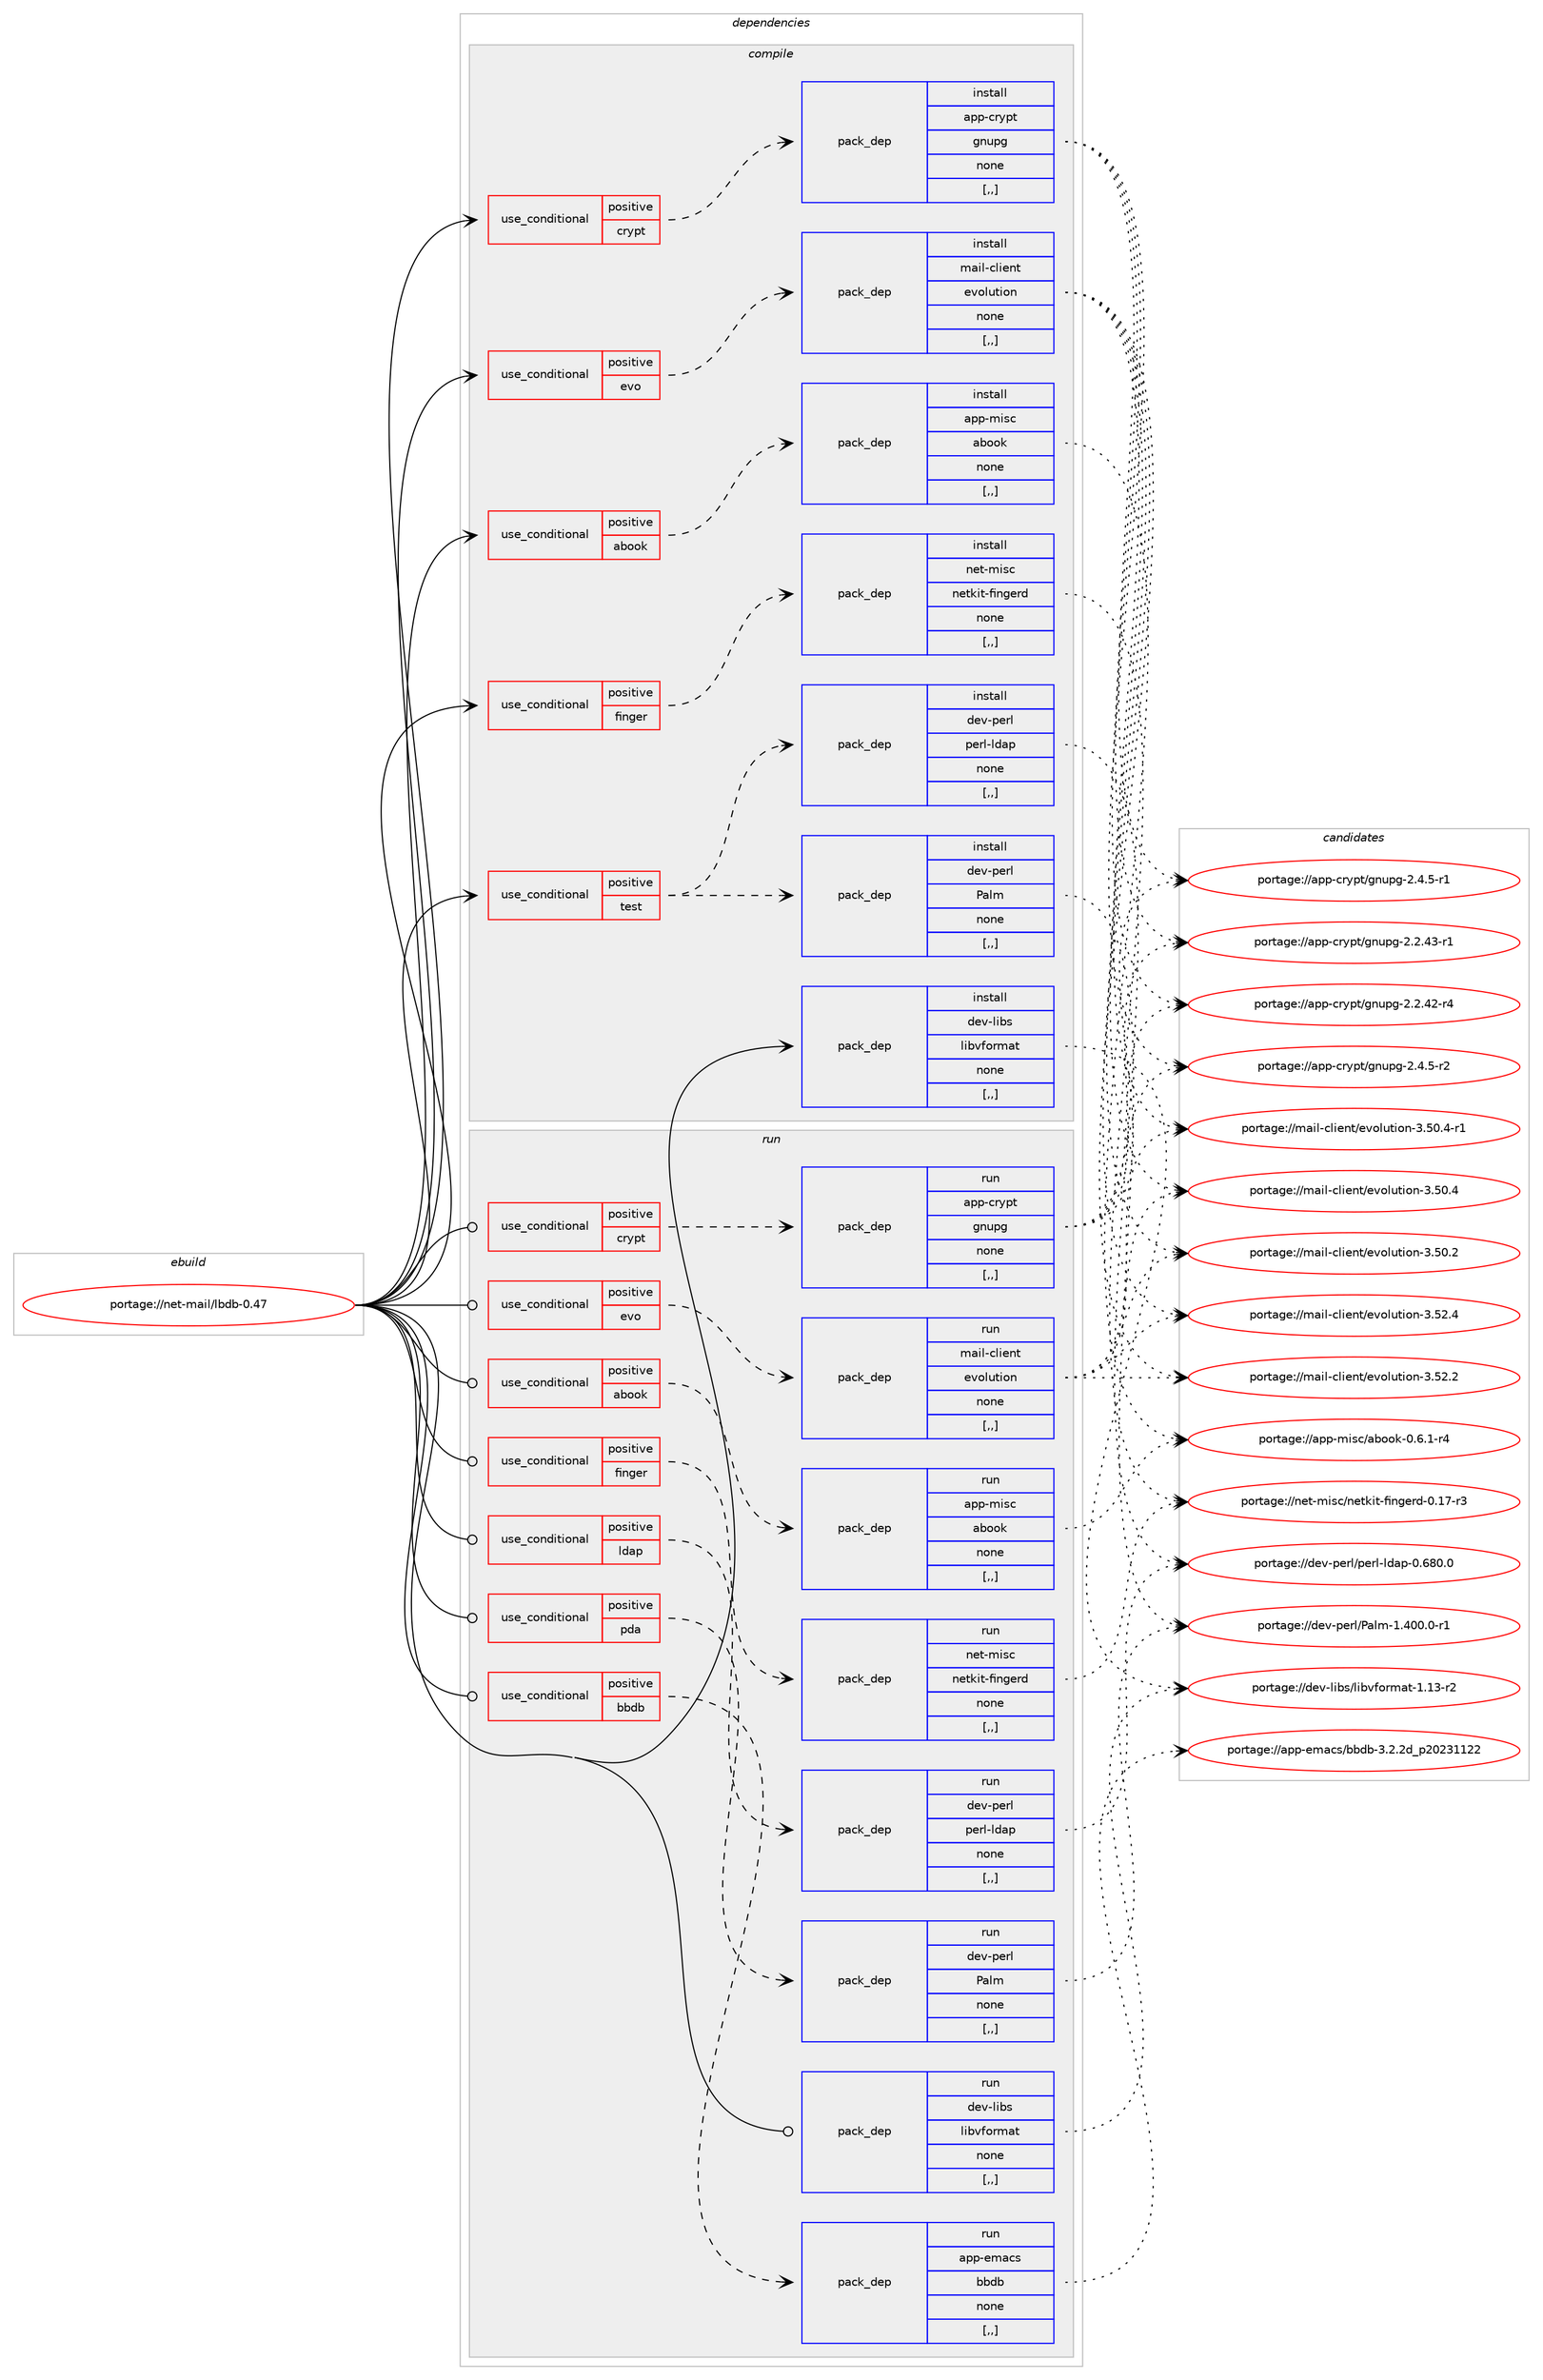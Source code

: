 digraph prolog {

# *************
# Graph options
# *************

newrank=true;
concentrate=true;
compound=true;
graph [rankdir=LR,fontname=Helvetica,fontsize=10,ranksep=1.5];#, ranksep=2.5, nodesep=0.2];
edge  [arrowhead=vee];
node  [fontname=Helvetica,fontsize=10];

# **********
# The ebuild
# **********

subgraph cluster_leftcol {
color=gray;
label=<<i>ebuild</i>>;
id [label="portage://net-mail/lbdb-0.47", color=red, width=4, href="../net-mail/lbdb-0.47.svg"];
}

# ****************
# The dependencies
# ****************

subgraph cluster_midcol {
color=gray;
label=<<i>dependencies</i>>;
subgraph cluster_compile {
fillcolor="#eeeeee";
style=filled;
label=<<i>compile</i>>;
subgraph cond229596 {
dependency876033 [label=<<TABLE BORDER="0" CELLBORDER="1" CELLSPACING="0" CELLPADDING="4"><TR><TD ROWSPAN="3" CELLPADDING="10">use_conditional</TD></TR><TR><TD>positive</TD></TR><TR><TD>abook</TD></TR></TABLE>>, shape=none, color=red];
subgraph pack640004 {
dependency876034 [label=<<TABLE BORDER="0" CELLBORDER="1" CELLSPACING="0" CELLPADDING="4" WIDTH="220"><TR><TD ROWSPAN="6" CELLPADDING="30">pack_dep</TD></TR><TR><TD WIDTH="110">install</TD></TR><TR><TD>app-misc</TD></TR><TR><TD>abook</TD></TR><TR><TD>none</TD></TR><TR><TD>[,,]</TD></TR></TABLE>>, shape=none, color=blue];
}
dependency876033:e -> dependency876034:w [weight=20,style="dashed",arrowhead="vee"];
}
id:e -> dependency876033:w [weight=20,style="solid",arrowhead="vee"];
subgraph cond229597 {
dependency876035 [label=<<TABLE BORDER="0" CELLBORDER="1" CELLSPACING="0" CELLPADDING="4"><TR><TD ROWSPAN="3" CELLPADDING="10">use_conditional</TD></TR><TR><TD>positive</TD></TR><TR><TD>crypt</TD></TR></TABLE>>, shape=none, color=red];
subgraph pack640005 {
dependency876036 [label=<<TABLE BORDER="0" CELLBORDER="1" CELLSPACING="0" CELLPADDING="4" WIDTH="220"><TR><TD ROWSPAN="6" CELLPADDING="30">pack_dep</TD></TR><TR><TD WIDTH="110">install</TD></TR><TR><TD>app-crypt</TD></TR><TR><TD>gnupg</TD></TR><TR><TD>none</TD></TR><TR><TD>[,,]</TD></TR></TABLE>>, shape=none, color=blue];
}
dependency876035:e -> dependency876036:w [weight=20,style="dashed",arrowhead="vee"];
}
id:e -> dependency876035:w [weight=20,style="solid",arrowhead="vee"];
subgraph cond229598 {
dependency876037 [label=<<TABLE BORDER="0" CELLBORDER="1" CELLSPACING="0" CELLPADDING="4"><TR><TD ROWSPAN="3" CELLPADDING="10">use_conditional</TD></TR><TR><TD>positive</TD></TR><TR><TD>evo</TD></TR></TABLE>>, shape=none, color=red];
subgraph pack640006 {
dependency876038 [label=<<TABLE BORDER="0" CELLBORDER="1" CELLSPACING="0" CELLPADDING="4" WIDTH="220"><TR><TD ROWSPAN="6" CELLPADDING="30">pack_dep</TD></TR><TR><TD WIDTH="110">install</TD></TR><TR><TD>mail-client</TD></TR><TR><TD>evolution</TD></TR><TR><TD>none</TD></TR><TR><TD>[,,]</TD></TR></TABLE>>, shape=none, color=blue];
}
dependency876037:e -> dependency876038:w [weight=20,style="dashed",arrowhead="vee"];
}
id:e -> dependency876037:w [weight=20,style="solid",arrowhead="vee"];
subgraph cond229599 {
dependency876039 [label=<<TABLE BORDER="0" CELLBORDER="1" CELLSPACING="0" CELLPADDING="4"><TR><TD ROWSPAN="3" CELLPADDING="10">use_conditional</TD></TR><TR><TD>positive</TD></TR><TR><TD>finger</TD></TR></TABLE>>, shape=none, color=red];
subgraph pack640007 {
dependency876040 [label=<<TABLE BORDER="0" CELLBORDER="1" CELLSPACING="0" CELLPADDING="4" WIDTH="220"><TR><TD ROWSPAN="6" CELLPADDING="30">pack_dep</TD></TR><TR><TD WIDTH="110">install</TD></TR><TR><TD>net-misc</TD></TR><TR><TD>netkit-fingerd</TD></TR><TR><TD>none</TD></TR><TR><TD>[,,]</TD></TR></TABLE>>, shape=none, color=blue];
}
dependency876039:e -> dependency876040:w [weight=20,style="dashed",arrowhead="vee"];
}
id:e -> dependency876039:w [weight=20,style="solid",arrowhead="vee"];
subgraph cond229600 {
dependency876041 [label=<<TABLE BORDER="0" CELLBORDER="1" CELLSPACING="0" CELLPADDING="4"><TR><TD ROWSPAN="3" CELLPADDING="10">use_conditional</TD></TR><TR><TD>positive</TD></TR><TR><TD>test</TD></TR></TABLE>>, shape=none, color=red];
subgraph pack640008 {
dependency876042 [label=<<TABLE BORDER="0" CELLBORDER="1" CELLSPACING="0" CELLPADDING="4" WIDTH="220"><TR><TD ROWSPAN="6" CELLPADDING="30">pack_dep</TD></TR><TR><TD WIDTH="110">install</TD></TR><TR><TD>dev-perl</TD></TR><TR><TD>Palm</TD></TR><TR><TD>none</TD></TR><TR><TD>[,,]</TD></TR></TABLE>>, shape=none, color=blue];
}
dependency876041:e -> dependency876042:w [weight=20,style="dashed",arrowhead="vee"];
subgraph pack640009 {
dependency876043 [label=<<TABLE BORDER="0" CELLBORDER="1" CELLSPACING="0" CELLPADDING="4" WIDTH="220"><TR><TD ROWSPAN="6" CELLPADDING="30">pack_dep</TD></TR><TR><TD WIDTH="110">install</TD></TR><TR><TD>dev-perl</TD></TR><TR><TD>perl-ldap</TD></TR><TR><TD>none</TD></TR><TR><TD>[,,]</TD></TR></TABLE>>, shape=none, color=blue];
}
dependency876041:e -> dependency876043:w [weight=20,style="dashed",arrowhead="vee"];
}
id:e -> dependency876041:w [weight=20,style="solid",arrowhead="vee"];
subgraph pack640010 {
dependency876044 [label=<<TABLE BORDER="0" CELLBORDER="1" CELLSPACING="0" CELLPADDING="4" WIDTH="220"><TR><TD ROWSPAN="6" CELLPADDING="30">pack_dep</TD></TR><TR><TD WIDTH="110">install</TD></TR><TR><TD>dev-libs</TD></TR><TR><TD>libvformat</TD></TR><TR><TD>none</TD></TR><TR><TD>[,,]</TD></TR></TABLE>>, shape=none, color=blue];
}
id:e -> dependency876044:w [weight=20,style="solid",arrowhead="vee"];
}
subgraph cluster_compileandrun {
fillcolor="#eeeeee";
style=filled;
label=<<i>compile and run</i>>;
}
subgraph cluster_run {
fillcolor="#eeeeee";
style=filled;
label=<<i>run</i>>;
subgraph cond229601 {
dependency876045 [label=<<TABLE BORDER="0" CELLBORDER="1" CELLSPACING="0" CELLPADDING="4"><TR><TD ROWSPAN="3" CELLPADDING="10">use_conditional</TD></TR><TR><TD>positive</TD></TR><TR><TD>abook</TD></TR></TABLE>>, shape=none, color=red];
subgraph pack640011 {
dependency876046 [label=<<TABLE BORDER="0" CELLBORDER="1" CELLSPACING="0" CELLPADDING="4" WIDTH="220"><TR><TD ROWSPAN="6" CELLPADDING="30">pack_dep</TD></TR><TR><TD WIDTH="110">run</TD></TR><TR><TD>app-misc</TD></TR><TR><TD>abook</TD></TR><TR><TD>none</TD></TR><TR><TD>[,,]</TD></TR></TABLE>>, shape=none, color=blue];
}
dependency876045:e -> dependency876046:w [weight=20,style="dashed",arrowhead="vee"];
}
id:e -> dependency876045:w [weight=20,style="solid",arrowhead="odot"];
subgraph cond229602 {
dependency876047 [label=<<TABLE BORDER="0" CELLBORDER="1" CELLSPACING="0" CELLPADDING="4"><TR><TD ROWSPAN="3" CELLPADDING="10">use_conditional</TD></TR><TR><TD>positive</TD></TR><TR><TD>bbdb</TD></TR></TABLE>>, shape=none, color=red];
subgraph pack640012 {
dependency876048 [label=<<TABLE BORDER="0" CELLBORDER="1" CELLSPACING="0" CELLPADDING="4" WIDTH="220"><TR><TD ROWSPAN="6" CELLPADDING="30">pack_dep</TD></TR><TR><TD WIDTH="110">run</TD></TR><TR><TD>app-emacs</TD></TR><TR><TD>bbdb</TD></TR><TR><TD>none</TD></TR><TR><TD>[,,]</TD></TR></TABLE>>, shape=none, color=blue];
}
dependency876047:e -> dependency876048:w [weight=20,style="dashed",arrowhead="vee"];
}
id:e -> dependency876047:w [weight=20,style="solid",arrowhead="odot"];
subgraph cond229603 {
dependency876049 [label=<<TABLE BORDER="0" CELLBORDER="1" CELLSPACING="0" CELLPADDING="4"><TR><TD ROWSPAN="3" CELLPADDING="10">use_conditional</TD></TR><TR><TD>positive</TD></TR><TR><TD>crypt</TD></TR></TABLE>>, shape=none, color=red];
subgraph pack640013 {
dependency876050 [label=<<TABLE BORDER="0" CELLBORDER="1" CELLSPACING="0" CELLPADDING="4" WIDTH="220"><TR><TD ROWSPAN="6" CELLPADDING="30">pack_dep</TD></TR><TR><TD WIDTH="110">run</TD></TR><TR><TD>app-crypt</TD></TR><TR><TD>gnupg</TD></TR><TR><TD>none</TD></TR><TR><TD>[,,]</TD></TR></TABLE>>, shape=none, color=blue];
}
dependency876049:e -> dependency876050:w [weight=20,style="dashed",arrowhead="vee"];
}
id:e -> dependency876049:w [weight=20,style="solid",arrowhead="odot"];
subgraph cond229604 {
dependency876051 [label=<<TABLE BORDER="0" CELLBORDER="1" CELLSPACING="0" CELLPADDING="4"><TR><TD ROWSPAN="3" CELLPADDING="10">use_conditional</TD></TR><TR><TD>positive</TD></TR><TR><TD>evo</TD></TR></TABLE>>, shape=none, color=red];
subgraph pack640014 {
dependency876052 [label=<<TABLE BORDER="0" CELLBORDER="1" CELLSPACING="0" CELLPADDING="4" WIDTH="220"><TR><TD ROWSPAN="6" CELLPADDING="30">pack_dep</TD></TR><TR><TD WIDTH="110">run</TD></TR><TR><TD>mail-client</TD></TR><TR><TD>evolution</TD></TR><TR><TD>none</TD></TR><TR><TD>[,,]</TD></TR></TABLE>>, shape=none, color=blue];
}
dependency876051:e -> dependency876052:w [weight=20,style="dashed",arrowhead="vee"];
}
id:e -> dependency876051:w [weight=20,style="solid",arrowhead="odot"];
subgraph cond229605 {
dependency876053 [label=<<TABLE BORDER="0" CELLBORDER="1" CELLSPACING="0" CELLPADDING="4"><TR><TD ROWSPAN="3" CELLPADDING="10">use_conditional</TD></TR><TR><TD>positive</TD></TR><TR><TD>finger</TD></TR></TABLE>>, shape=none, color=red];
subgraph pack640015 {
dependency876054 [label=<<TABLE BORDER="0" CELLBORDER="1" CELLSPACING="0" CELLPADDING="4" WIDTH="220"><TR><TD ROWSPAN="6" CELLPADDING="30">pack_dep</TD></TR><TR><TD WIDTH="110">run</TD></TR><TR><TD>net-misc</TD></TR><TR><TD>netkit-fingerd</TD></TR><TR><TD>none</TD></TR><TR><TD>[,,]</TD></TR></TABLE>>, shape=none, color=blue];
}
dependency876053:e -> dependency876054:w [weight=20,style="dashed",arrowhead="vee"];
}
id:e -> dependency876053:w [weight=20,style="solid",arrowhead="odot"];
subgraph cond229606 {
dependency876055 [label=<<TABLE BORDER="0" CELLBORDER="1" CELLSPACING="0" CELLPADDING="4"><TR><TD ROWSPAN="3" CELLPADDING="10">use_conditional</TD></TR><TR><TD>positive</TD></TR><TR><TD>ldap</TD></TR></TABLE>>, shape=none, color=red];
subgraph pack640016 {
dependency876056 [label=<<TABLE BORDER="0" CELLBORDER="1" CELLSPACING="0" CELLPADDING="4" WIDTH="220"><TR><TD ROWSPAN="6" CELLPADDING="30">pack_dep</TD></TR><TR><TD WIDTH="110">run</TD></TR><TR><TD>dev-perl</TD></TR><TR><TD>perl-ldap</TD></TR><TR><TD>none</TD></TR><TR><TD>[,,]</TD></TR></TABLE>>, shape=none, color=blue];
}
dependency876055:e -> dependency876056:w [weight=20,style="dashed",arrowhead="vee"];
}
id:e -> dependency876055:w [weight=20,style="solid",arrowhead="odot"];
subgraph cond229607 {
dependency876057 [label=<<TABLE BORDER="0" CELLBORDER="1" CELLSPACING="0" CELLPADDING="4"><TR><TD ROWSPAN="3" CELLPADDING="10">use_conditional</TD></TR><TR><TD>positive</TD></TR><TR><TD>pda</TD></TR></TABLE>>, shape=none, color=red];
subgraph pack640017 {
dependency876058 [label=<<TABLE BORDER="0" CELLBORDER="1" CELLSPACING="0" CELLPADDING="4" WIDTH="220"><TR><TD ROWSPAN="6" CELLPADDING="30">pack_dep</TD></TR><TR><TD WIDTH="110">run</TD></TR><TR><TD>dev-perl</TD></TR><TR><TD>Palm</TD></TR><TR><TD>none</TD></TR><TR><TD>[,,]</TD></TR></TABLE>>, shape=none, color=blue];
}
dependency876057:e -> dependency876058:w [weight=20,style="dashed",arrowhead="vee"];
}
id:e -> dependency876057:w [weight=20,style="solid",arrowhead="odot"];
subgraph pack640018 {
dependency876059 [label=<<TABLE BORDER="0" CELLBORDER="1" CELLSPACING="0" CELLPADDING="4" WIDTH="220"><TR><TD ROWSPAN="6" CELLPADDING="30">pack_dep</TD></TR><TR><TD WIDTH="110">run</TD></TR><TR><TD>dev-libs</TD></TR><TR><TD>libvformat</TD></TR><TR><TD>none</TD></TR><TR><TD>[,,]</TD></TR></TABLE>>, shape=none, color=blue];
}
id:e -> dependency876059:w [weight=20,style="solid",arrowhead="odot"];
}
}

# **************
# The candidates
# **************

subgraph cluster_choices {
rank=same;
color=gray;
label=<<i>candidates</i>>;

subgraph choice640004 {
color=black;
nodesep=1;
choice9711211245109105115994797981111111074548465446494511452 [label="portage://app-misc/abook-0.6.1-r4", color=red, width=4,href="../app-misc/abook-0.6.1-r4.svg"];
dependency876034:e -> choice9711211245109105115994797981111111074548465446494511452:w [style=dotted,weight="100"];
}
subgraph choice640005 {
color=black;
nodesep=1;
choice971121124599114121112116471031101171121034550465246534511450 [label="portage://app-crypt/gnupg-2.4.5-r2", color=red, width=4,href="../app-crypt/gnupg-2.4.5-r2.svg"];
choice971121124599114121112116471031101171121034550465246534511449 [label="portage://app-crypt/gnupg-2.4.5-r1", color=red, width=4,href="../app-crypt/gnupg-2.4.5-r1.svg"];
choice97112112459911412111211647103110117112103455046504652514511449 [label="portage://app-crypt/gnupg-2.2.43-r1", color=red, width=4,href="../app-crypt/gnupg-2.2.43-r1.svg"];
choice97112112459911412111211647103110117112103455046504652504511452 [label="portage://app-crypt/gnupg-2.2.42-r4", color=red, width=4,href="../app-crypt/gnupg-2.2.42-r4.svg"];
dependency876036:e -> choice971121124599114121112116471031101171121034550465246534511450:w [style=dotted,weight="100"];
dependency876036:e -> choice971121124599114121112116471031101171121034550465246534511449:w [style=dotted,weight="100"];
dependency876036:e -> choice97112112459911412111211647103110117112103455046504652514511449:w [style=dotted,weight="100"];
dependency876036:e -> choice97112112459911412111211647103110117112103455046504652504511452:w [style=dotted,weight="100"];
}
subgraph choice640006 {
color=black;
nodesep=1;
choice1099710510845991081051011101164710111811110811711610511111045514653504652 [label="portage://mail-client/evolution-3.52.4", color=red, width=4,href="../mail-client/evolution-3.52.4.svg"];
choice1099710510845991081051011101164710111811110811711610511111045514653504650 [label="portage://mail-client/evolution-3.52.2", color=red, width=4,href="../mail-client/evolution-3.52.2.svg"];
choice10997105108459910810510111011647101118111108117116105111110455146534846524511449 [label="portage://mail-client/evolution-3.50.4-r1", color=red, width=4,href="../mail-client/evolution-3.50.4-r1.svg"];
choice1099710510845991081051011101164710111811110811711610511111045514653484652 [label="portage://mail-client/evolution-3.50.4", color=red, width=4,href="../mail-client/evolution-3.50.4.svg"];
choice1099710510845991081051011101164710111811110811711610511111045514653484650 [label="portage://mail-client/evolution-3.50.2", color=red, width=4,href="../mail-client/evolution-3.50.2.svg"];
dependency876038:e -> choice1099710510845991081051011101164710111811110811711610511111045514653504652:w [style=dotted,weight="100"];
dependency876038:e -> choice1099710510845991081051011101164710111811110811711610511111045514653504650:w [style=dotted,weight="100"];
dependency876038:e -> choice10997105108459910810510111011647101118111108117116105111110455146534846524511449:w [style=dotted,weight="100"];
dependency876038:e -> choice1099710510845991081051011101164710111811110811711610511111045514653484652:w [style=dotted,weight="100"];
dependency876038:e -> choice1099710510845991081051011101164710111811110811711610511111045514653484650:w [style=dotted,weight="100"];
}
subgraph choice640007 {
color=black;
nodesep=1;
choice1101011164510910511599471101011161071051164510210511010310111410045484649554511451 [label="portage://net-misc/netkit-fingerd-0.17-r3", color=red, width=4,href="../net-misc/netkit-fingerd-0.17-r3.svg"];
dependency876040:e -> choice1101011164510910511599471101011161071051164510210511010310111410045484649554511451:w [style=dotted,weight="100"];
}
subgraph choice640008 {
color=black;
nodesep=1;
choice1001011184511210111410847809710810945494652484846484511449 [label="portage://dev-perl/Palm-1.400.0-r1", color=red, width=4,href="../dev-perl/Palm-1.400.0-r1.svg"];
dependency876042:e -> choice1001011184511210111410847809710810945494652484846484511449:w [style=dotted,weight="100"];
}
subgraph choice640009 {
color=black;
nodesep=1;
choice100101118451121011141084711210111410845108100971124548465456484648 [label="portage://dev-perl/perl-ldap-0.680.0", color=red, width=4,href="../dev-perl/perl-ldap-0.680.0.svg"];
dependency876043:e -> choice100101118451121011141084711210111410845108100971124548465456484648:w [style=dotted,weight="100"];
}
subgraph choice640010 {
color=black;
nodesep=1;
choice100101118451081059811547108105981181021111141099711645494649514511450 [label="portage://dev-libs/libvformat-1.13-r2", color=red, width=4,href="../dev-libs/libvformat-1.13-r2.svg"];
dependency876044:e -> choice100101118451081059811547108105981181021111141099711645494649514511450:w [style=dotted,weight="100"];
}
subgraph choice640011 {
color=black;
nodesep=1;
choice9711211245109105115994797981111111074548465446494511452 [label="portage://app-misc/abook-0.6.1-r4", color=red, width=4,href="../app-misc/abook-0.6.1-r4.svg"];
dependency876046:e -> choice9711211245109105115994797981111111074548465446494511452:w [style=dotted,weight="100"];
}
subgraph choice640012 {
color=black;
nodesep=1;
choice9711211245101109979911547989810098455146504650100951125048505149495050 [label="portage://app-emacs/bbdb-3.2.2d_p20231122", color=red, width=4,href="../app-emacs/bbdb-3.2.2d_p20231122.svg"];
dependency876048:e -> choice9711211245101109979911547989810098455146504650100951125048505149495050:w [style=dotted,weight="100"];
}
subgraph choice640013 {
color=black;
nodesep=1;
choice971121124599114121112116471031101171121034550465246534511450 [label="portage://app-crypt/gnupg-2.4.5-r2", color=red, width=4,href="../app-crypt/gnupg-2.4.5-r2.svg"];
choice971121124599114121112116471031101171121034550465246534511449 [label="portage://app-crypt/gnupg-2.4.5-r1", color=red, width=4,href="../app-crypt/gnupg-2.4.5-r1.svg"];
choice97112112459911412111211647103110117112103455046504652514511449 [label="portage://app-crypt/gnupg-2.2.43-r1", color=red, width=4,href="../app-crypt/gnupg-2.2.43-r1.svg"];
choice97112112459911412111211647103110117112103455046504652504511452 [label="portage://app-crypt/gnupg-2.2.42-r4", color=red, width=4,href="../app-crypt/gnupg-2.2.42-r4.svg"];
dependency876050:e -> choice971121124599114121112116471031101171121034550465246534511450:w [style=dotted,weight="100"];
dependency876050:e -> choice971121124599114121112116471031101171121034550465246534511449:w [style=dotted,weight="100"];
dependency876050:e -> choice97112112459911412111211647103110117112103455046504652514511449:w [style=dotted,weight="100"];
dependency876050:e -> choice97112112459911412111211647103110117112103455046504652504511452:w [style=dotted,weight="100"];
}
subgraph choice640014 {
color=black;
nodesep=1;
choice1099710510845991081051011101164710111811110811711610511111045514653504652 [label="portage://mail-client/evolution-3.52.4", color=red, width=4,href="../mail-client/evolution-3.52.4.svg"];
choice1099710510845991081051011101164710111811110811711610511111045514653504650 [label="portage://mail-client/evolution-3.52.2", color=red, width=4,href="../mail-client/evolution-3.52.2.svg"];
choice10997105108459910810510111011647101118111108117116105111110455146534846524511449 [label="portage://mail-client/evolution-3.50.4-r1", color=red, width=4,href="../mail-client/evolution-3.50.4-r1.svg"];
choice1099710510845991081051011101164710111811110811711610511111045514653484652 [label="portage://mail-client/evolution-3.50.4", color=red, width=4,href="../mail-client/evolution-3.50.4.svg"];
choice1099710510845991081051011101164710111811110811711610511111045514653484650 [label="portage://mail-client/evolution-3.50.2", color=red, width=4,href="../mail-client/evolution-3.50.2.svg"];
dependency876052:e -> choice1099710510845991081051011101164710111811110811711610511111045514653504652:w [style=dotted,weight="100"];
dependency876052:e -> choice1099710510845991081051011101164710111811110811711610511111045514653504650:w [style=dotted,weight="100"];
dependency876052:e -> choice10997105108459910810510111011647101118111108117116105111110455146534846524511449:w [style=dotted,weight="100"];
dependency876052:e -> choice1099710510845991081051011101164710111811110811711610511111045514653484652:w [style=dotted,weight="100"];
dependency876052:e -> choice1099710510845991081051011101164710111811110811711610511111045514653484650:w [style=dotted,weight="100"];
}
subgraph choice640015 {
color=black;
nodesep=1;
choice1101011164510910511599471101011161071051164510210511010310111410045484649554511451 [label="portage://net-misc/netkit-fingerd-0.17-r3", color=red, width=4,href="../net-misc/netkit-fingerd-0.17-r3.svg"];
dependency876054:e -> choice1101011164510910511599471101011161071051164510210511010310111410045484649554511451:w [style=dotted,weight="100"];
}
subgraph choice640016 {
color=black;
nodesep=1;
choice100101118451121011141084711210111410845108100971124548465456484648 [label="portage://dev-perl/perl-ldap-0.680.0", color=red, width=4,href="../dev-perl/perl-ldap-0.680.0.svg"];
dependency876056:e -> choice100101118451121011141084711210111410845108100971124548465456484648:w [style=dotted,weight="100"];
}
subgraph choice640017 {
color=black;
nodesep=1;
choice1001011184511210111410847809710810945494652484846484511449 [label="portage://dev-perl/Palm-1.400.0-r1", color=red, width=4,href="../dev-perl/Palm-1.400.0-r1.svg"];
dependency876058:e -> choice1001011184511210111410847809710810945494652484846484511449:w [style=dotted,weight="100"];
}
subgraph choice640018 {
color=black;
nodesep=1;
choice100101118451081059811547108105981181021111141099711645494649514511450 [label="portage://dev-libs/libvformat-1.13-r2", color=red, width=4,href="../dev-libs/libvformat-1.13-r2.svg"];
dependency876059:e -> choice100101118451081059811547108105981181021111141099711645494649514511450:w [style=dotted,weight="100"];
}
}

}
